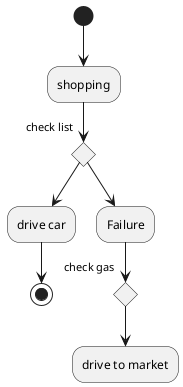 @startuml
(*) --> "shopping"
if "check list" 
    --> "drive car"
    -->(*)
else
    --> "Failure"
if "check gas"
    --> "drive to market"
@enduml